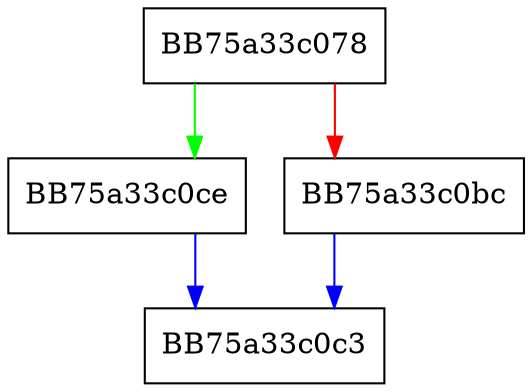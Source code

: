 digraph GetParentClass {
  node [shape="box"];
  graph [splines=ortho];
  BB75a33c078 -> BB75a33c0ce [color="green"];
  BB75a33c078 -> BB75a33c0bc [color="red"];
  BB75a33c0bc -> BB75a33c0c3 [color="blue"];
  BB75a33c0ce -> BB75a33c0c3 [color="blue"];
}